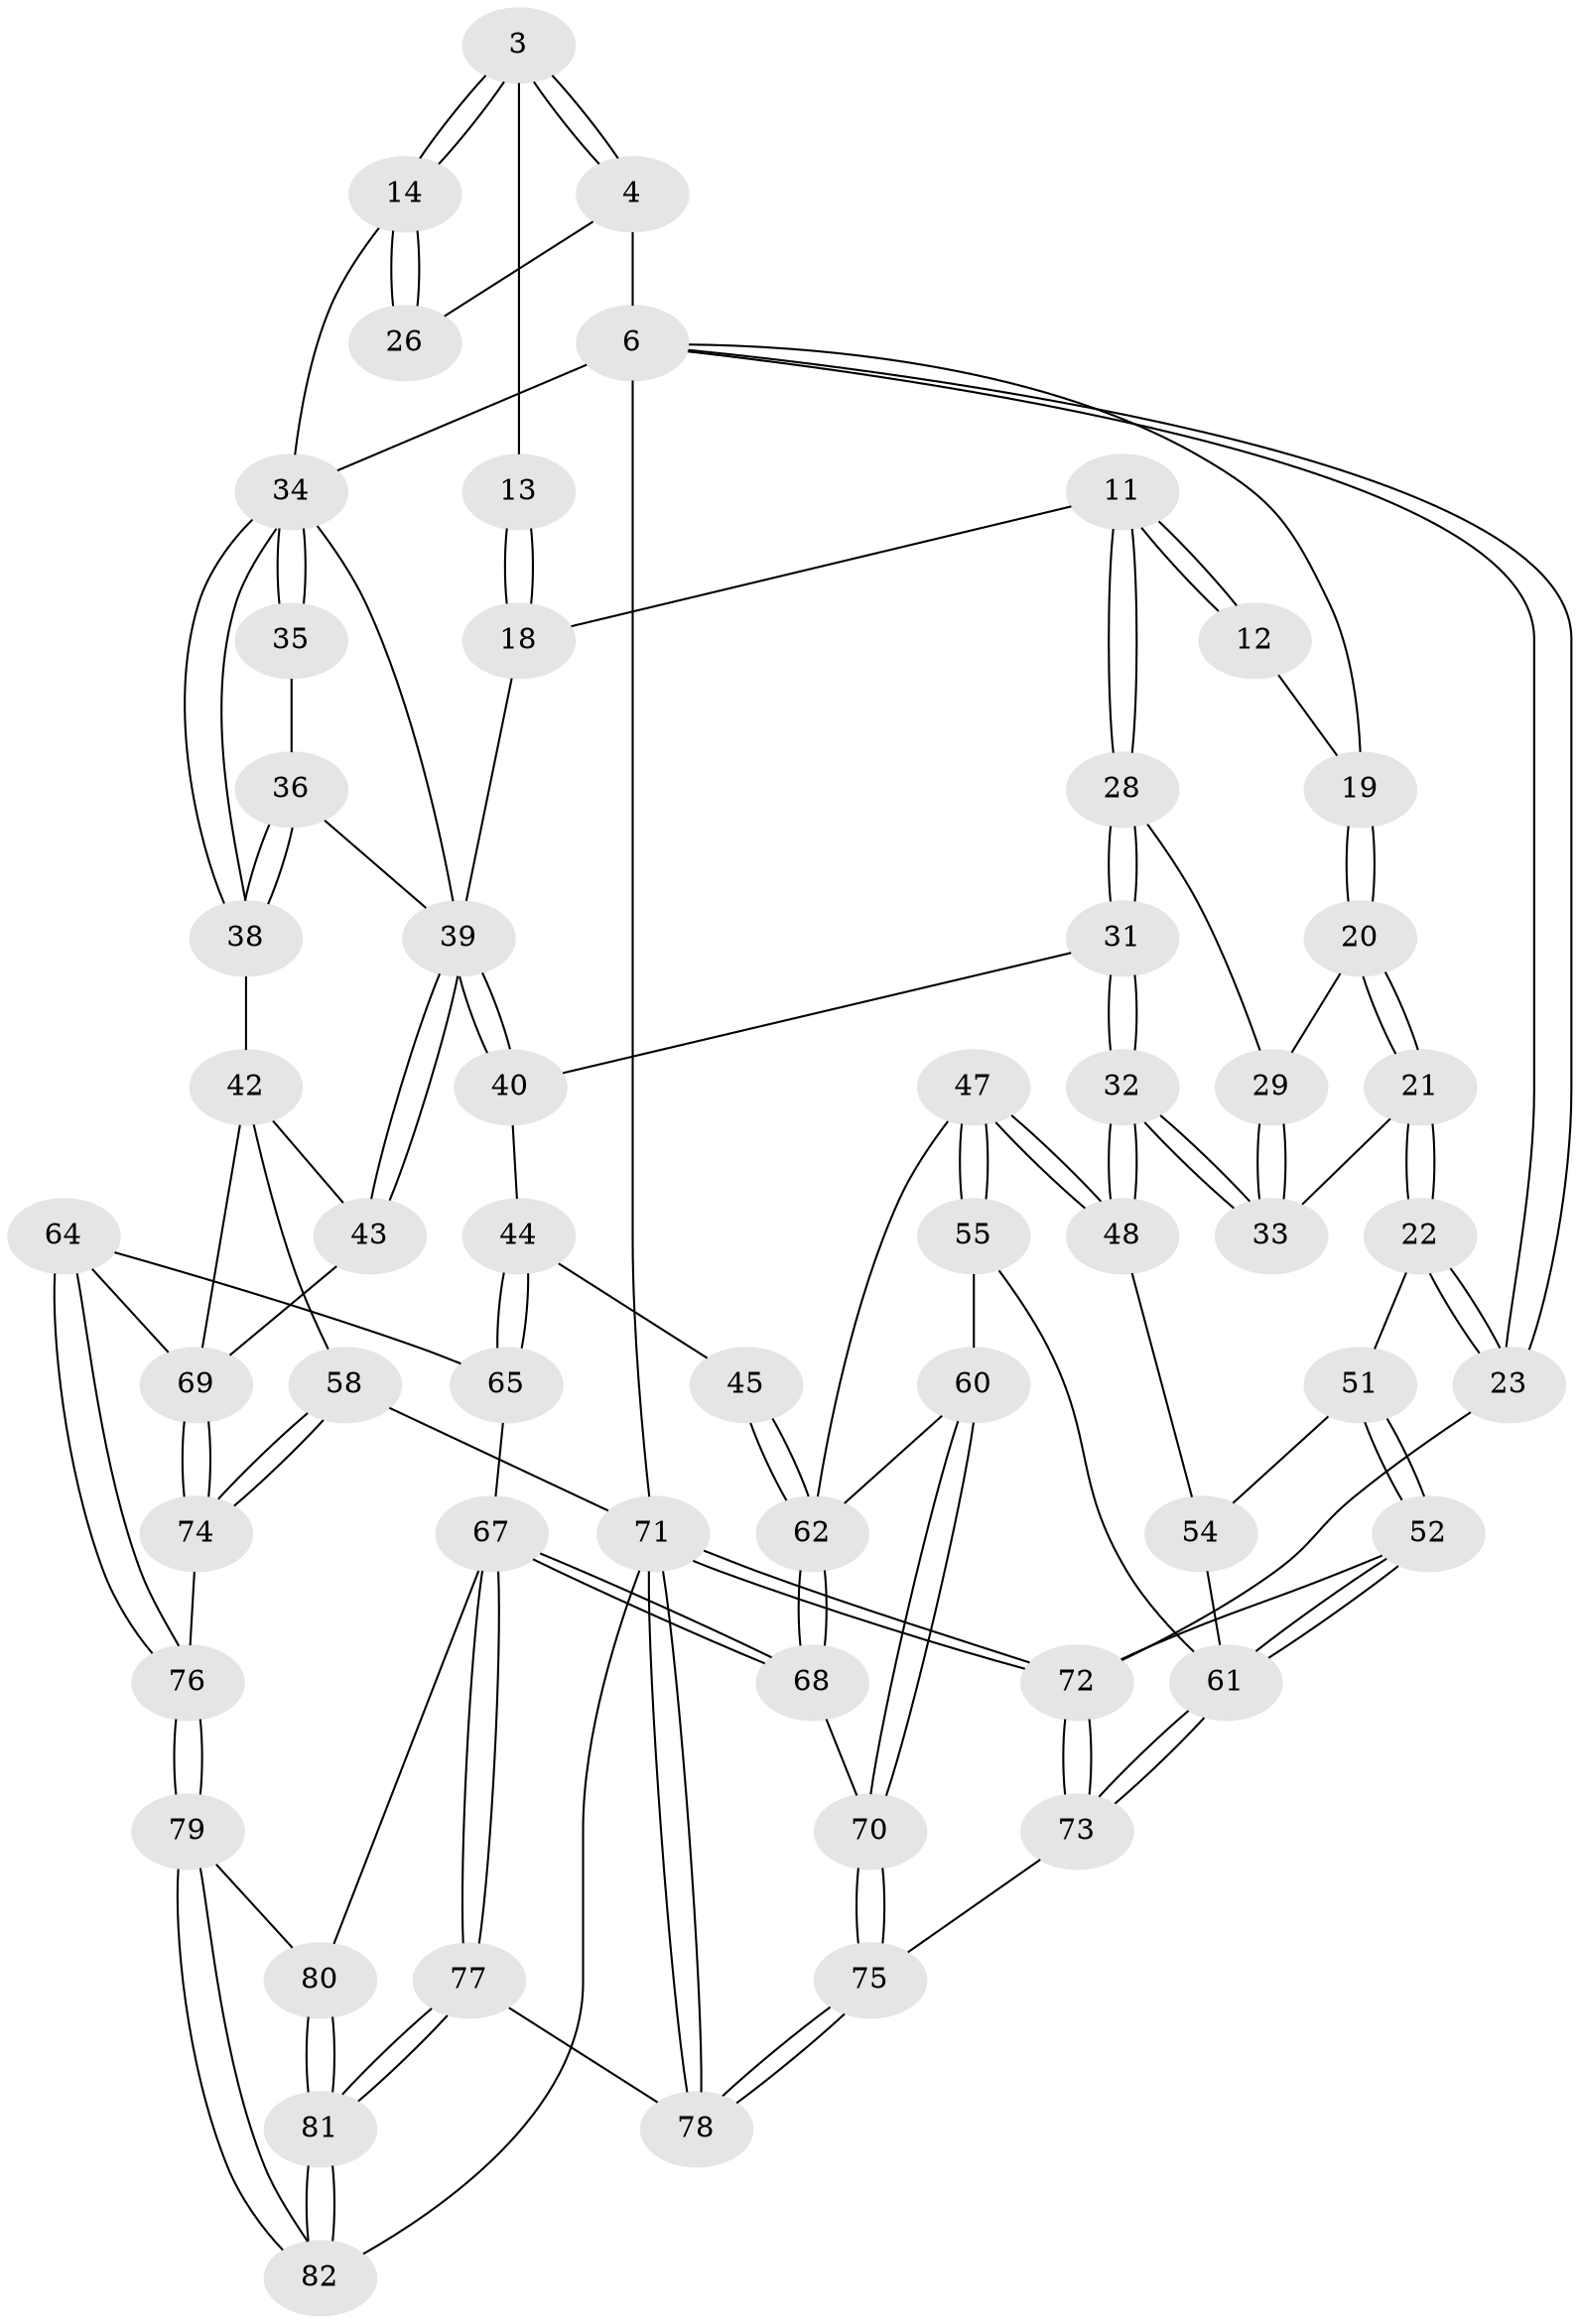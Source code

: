 // original degree distribution, {3: 0.04878048780487805, 4: 0.23170731707317074, 5: 0.4634146341463415, 6: 0.25609756097560976}
// Generated by graph-tools (version 1.1) at 2025/05/03/04/25 22:05:46]
// undirected, 57 vertices, 135 edges
graph export_dot {
graph [start="1"]
  node [color=gray90,style=filled];
  3 [pos="+0.7550437709597702+0"];
  4 [pos="+1+0"];
  6 [pos="+0+0",super="+5"];
  11 [pos="+0.31192490666412565+0.0706214903972222"];
  12 [pos="+0.3075654429760112+0.056594360684799276"];
  13 [pos="+0.5719577159881067+0.15220185298849337",super="+2+1"];
  14 [pos="+0.7945496085455539+0.14713617671581447"];
  18 [pos="+0.5723821547161426+0.15633744547450645",super="+10+9"];
  19 [pos="+0.10055396791090157+0.06015355179887967",super="+8"];
  20 [pos="+0.09687609323062486+0.21513476797889447"];
  21 [pos="+0.053737428598231315+0.29648072489373906"];
  22 [pos="+0.03026923847273676+0.3146863354299543"];
  23 [pos="+0+0.3605528514919624"];
  26 [pos="+0.8983363238023356+0.10789809432833128"];
  28 [pos="+0.3116200932965707+0.0777140930605861"];
  29 [pos="+0.30226582693842946+0.09992893170475839"];
  31 [pos="+0.5856478378122162+0.26255694380287303"];
  32 [pos="+0.39838494353422604+0.34842923196609077"];
  33 [pos="+0.32599471838113286+0.2902338190520571"];
  34 [pos="+1+0.32595228805145954",super="+27"];
  35 [pos="+0.9833966973744167+0.25740084653883377"];
  36 [pos="+0.8991971780664371+0.3375908128325621"];
  38 [pos="+1+0.5234873712854493"];
  39 [pos="+0.8003819513374111+0.5570713075460122",super="+37+17"];
  40 [pos="+0.6964392505200467+0.5404984310445847",super="+30"];
  42 [pos="+0.8675498318141629+0.5760484038538806",super="+41"];
  43 [pos="+0.817713449414506+0.5666671762813393"];
  44 [pos="+0.6934377987581335+0.5427183073797892"];
  45 [pos="+0.6476786890695535+0.5690817739248909"];
  47 [pos="+0.42281054691729486+0.5549650064425039"];
  48 [pos="+0.3635557544988751+0.4651444912218055"];
  51 [pos="+0.08230605642065862+0.5944062615940964",super="+50"];
  52 [pos="+0.03089948544201058+0.6227357884193577"];
  54 [pos="+0.2460536856423344+0.5700032163093509",super="+49"];
  55 [pos="+0.23916086829994418+0.7353746815222583"];
  58 [pos="+1+0.8021538105251931"];
  60 [pos="+0.4024747578180994+0.7434348838617274"];
  61 [pos="+0.22542392732030236+0.743487502416039",super="+56"];
  62 [pos="+0.5734262663634256+0.7607310323111457",super="+59+46"];
  64 [pos="+0.7582455591186061+0.8247766814193555"];
  65 [pos="+0.7036066455121097+0.8461866966672783"];
  67 [pos="+0.6333168426360524+0.8577070759739165",super="+66"];
  68 [pos="+0.5725592535511058+0.7853480372169693"];
  69 [pos="+0.8858354801499884+0.8114702227208637",super="+63"];
  70 [pos="+0.45320233621203937+0.8167630792405913"];
  71 [pos="+0+1",super="+57"];
  72 [pos="+0+1",super="+53"];
  73 [pos="+0.2171598041416535+0.842938174103457"];
  74 [pos="+0.9595073244770195+0.8641396080788624"];
  75 [pos="+0.3577933335744186+0.9922226475793352"];
  76 [pos="+0.874524281004409+0.9469288976798712"];
  77 [pos="+0.5064887169749613+1"];
  78 [pos="+0.41713798939554037+1"];
  79 [pos="+0.861064799471858+0.980508401665703"];
  80 [pos="+0.7254551561152585+0.8971240265135856"];
  81 [pos="+0.7950648424231949+1"];
  82 [pos="+0.8145496412514845+1"];
  3 -- 4;
  3 -- 4;
  3 -- 14;
  3 -- 14;
  3 -- 13;
  4 -- 26;
  4 -- 6;
  6 -- 23;
  6 -- 23;
  6 -- 71 [weight=2];
  6 -- 19;
  6 -- 34;
  11 -- 12;
  11 -- 12;
  11 -- 28;
  11 -- 28;
  11 -- 18;
  12 -- 19 [weight=2];
  13 -- 18 [weight=3];
  13 -- 18;
  14 -- 26;
  14 -- 26;
  14 -- 34;
  18 -- 39;
  19 -- 20;
  19 -- 20;
  20 -- 21;
  20 -- 21;
  20 -- 29;
  21 -- 22;
  21 -- 22;
  21 -- 33;
  22 -- 23;
  22 -- 23;
  22 -- 51;
  23 -- 72;
  28 -- 29;
  28 -- 31;
  28 -- 31;
  29 -- 33;
  29 -- 33;
  31 -- 32;
  31 -- 32;
  31 -- 40;
  32 -- 33;
  32 -- 33;
  32 -- 48;
  32 -- 48;
  34 -- 35 [weight=2];
  34 -- 35;
  34 -- 38;
  34 -- 38;
  34 -- 39;
  35 -- 36;
  36 -- 38;
  36 -- 38;
  36 -- 39;
  38 -- 42;
  39 -- 40 [weight=2];
  39 -- 40;
  39 -- 43;
  39 -- 43;
  40 -- 44;
  42 -- 43;
  42 -- 69;
  42 -- 58;
  43 -- 69;
  44 -- 45;
  44 -- 65;
  44 -- 65;
  45 -- 62 [weight=2];
  45 -- 62;
  47 -- 48;
  47 -- 48;
  47 -- 55;
  47 -- 55;
  47 -- 62;
  48 -- 54;
  51 -- 52;
  51 -- 52;
  51 -- 54 [weight=2];
  52 -- 61;
  52 -- 61;
  52 -- 72;
  54 -- 61;
  55 -- 60;
  55 -- 61;
  58 -- 74;
  58 -- 74;
  58 -- 71;
  60 -- 70;
  60 -- 70;
  60 -- 62;
  61 -- 73;
  61 -- 73;
  62 -- 68;
  62 -- 68;
  64 -- 65;
  64 -- 76;
  64 -- 76;
  64 -- 69;
  65 -- 67;
  67 -- 68;
  67 -- 68;
  67 -- 77;
  67 -- 77;
  67 -- 80;
  68 -- 70;
  69 -- 74;
  69 -- 74;
  70 -- 75;
  70 -- 75;
  71 -- 72;
  71 -- 72;
  71 -- 78;
  71 -- 78;
  71 -- 82;
  72 -- 73;
  72 -- 73;
  73 -- 75;
  74 -- 76;
  75 -- 78;
  75 -- 78;
  76 -- 79;
  76 -- 79;
  77 -- 78;
  77 -- 81;
  77 -- 81;
  79 -- 80;
  79 -- 82;
  79 -- 82;
  80 -- 81;
  80 -- 81;
  81 -- 82;
  81 -- 82;
}
